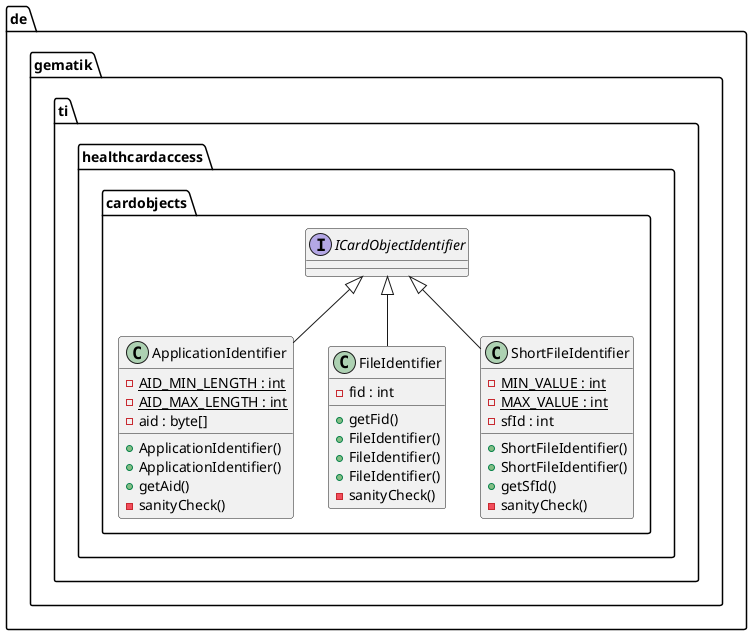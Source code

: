 @startuml

package de.gematik.ti.healthcardaccess {
    package de.gematik.ti.healthcardaccess.cardobjects {
      class ApplicationIdentifier {
          {static} - AID_MIN_LENGTH : int
          {static} - AID_MAX_LENGTH : int
          - aid : byte[]
          + ApplicationIdentifier()
          + ApplicationIdentifier()
          + getAid()
          - sanityCheck()
      }
    }
  }

  package de.gematik.ti.healthcardaccess {
    package de.gematik.ti.healthcardaccess.cardobjects {
      class FileIdentifier {
          - fid : int
          + getFid()
          + FileIdentifier()
          + FileIdentifier()
          + FileIdentifier()
          - sanityCheck()
      }
    }
  }

 package de.gematik.ti.healthcardaccess {
    package de.gematik.ti.healthcardaccess.cardobjects {
      interface ICardObjectIdentifier {
      }
    }
  }

  package de.gematik.ti.healthcardaccess {
      package de.gematik.ti.healthcardaccess.cardobjects {
        class ShortFileIdentifier {
            {static} - MIN_VALUE : int
            {static} - MAX_VALUE : int
            - sfId : int
            + ShortFileIdentifier()
            + ShortFileIdentifier()
            + getSfId()
            - sanityCheck()
        }
      }
    }

  ApplicationIdentifier -up-|> ICardObjectIdentifier
  FileIdentifier -up-|> ICardObjectIdentifier
  ShortFileIdentifier -up-|> ICardObjectIdentifier
@enduml
